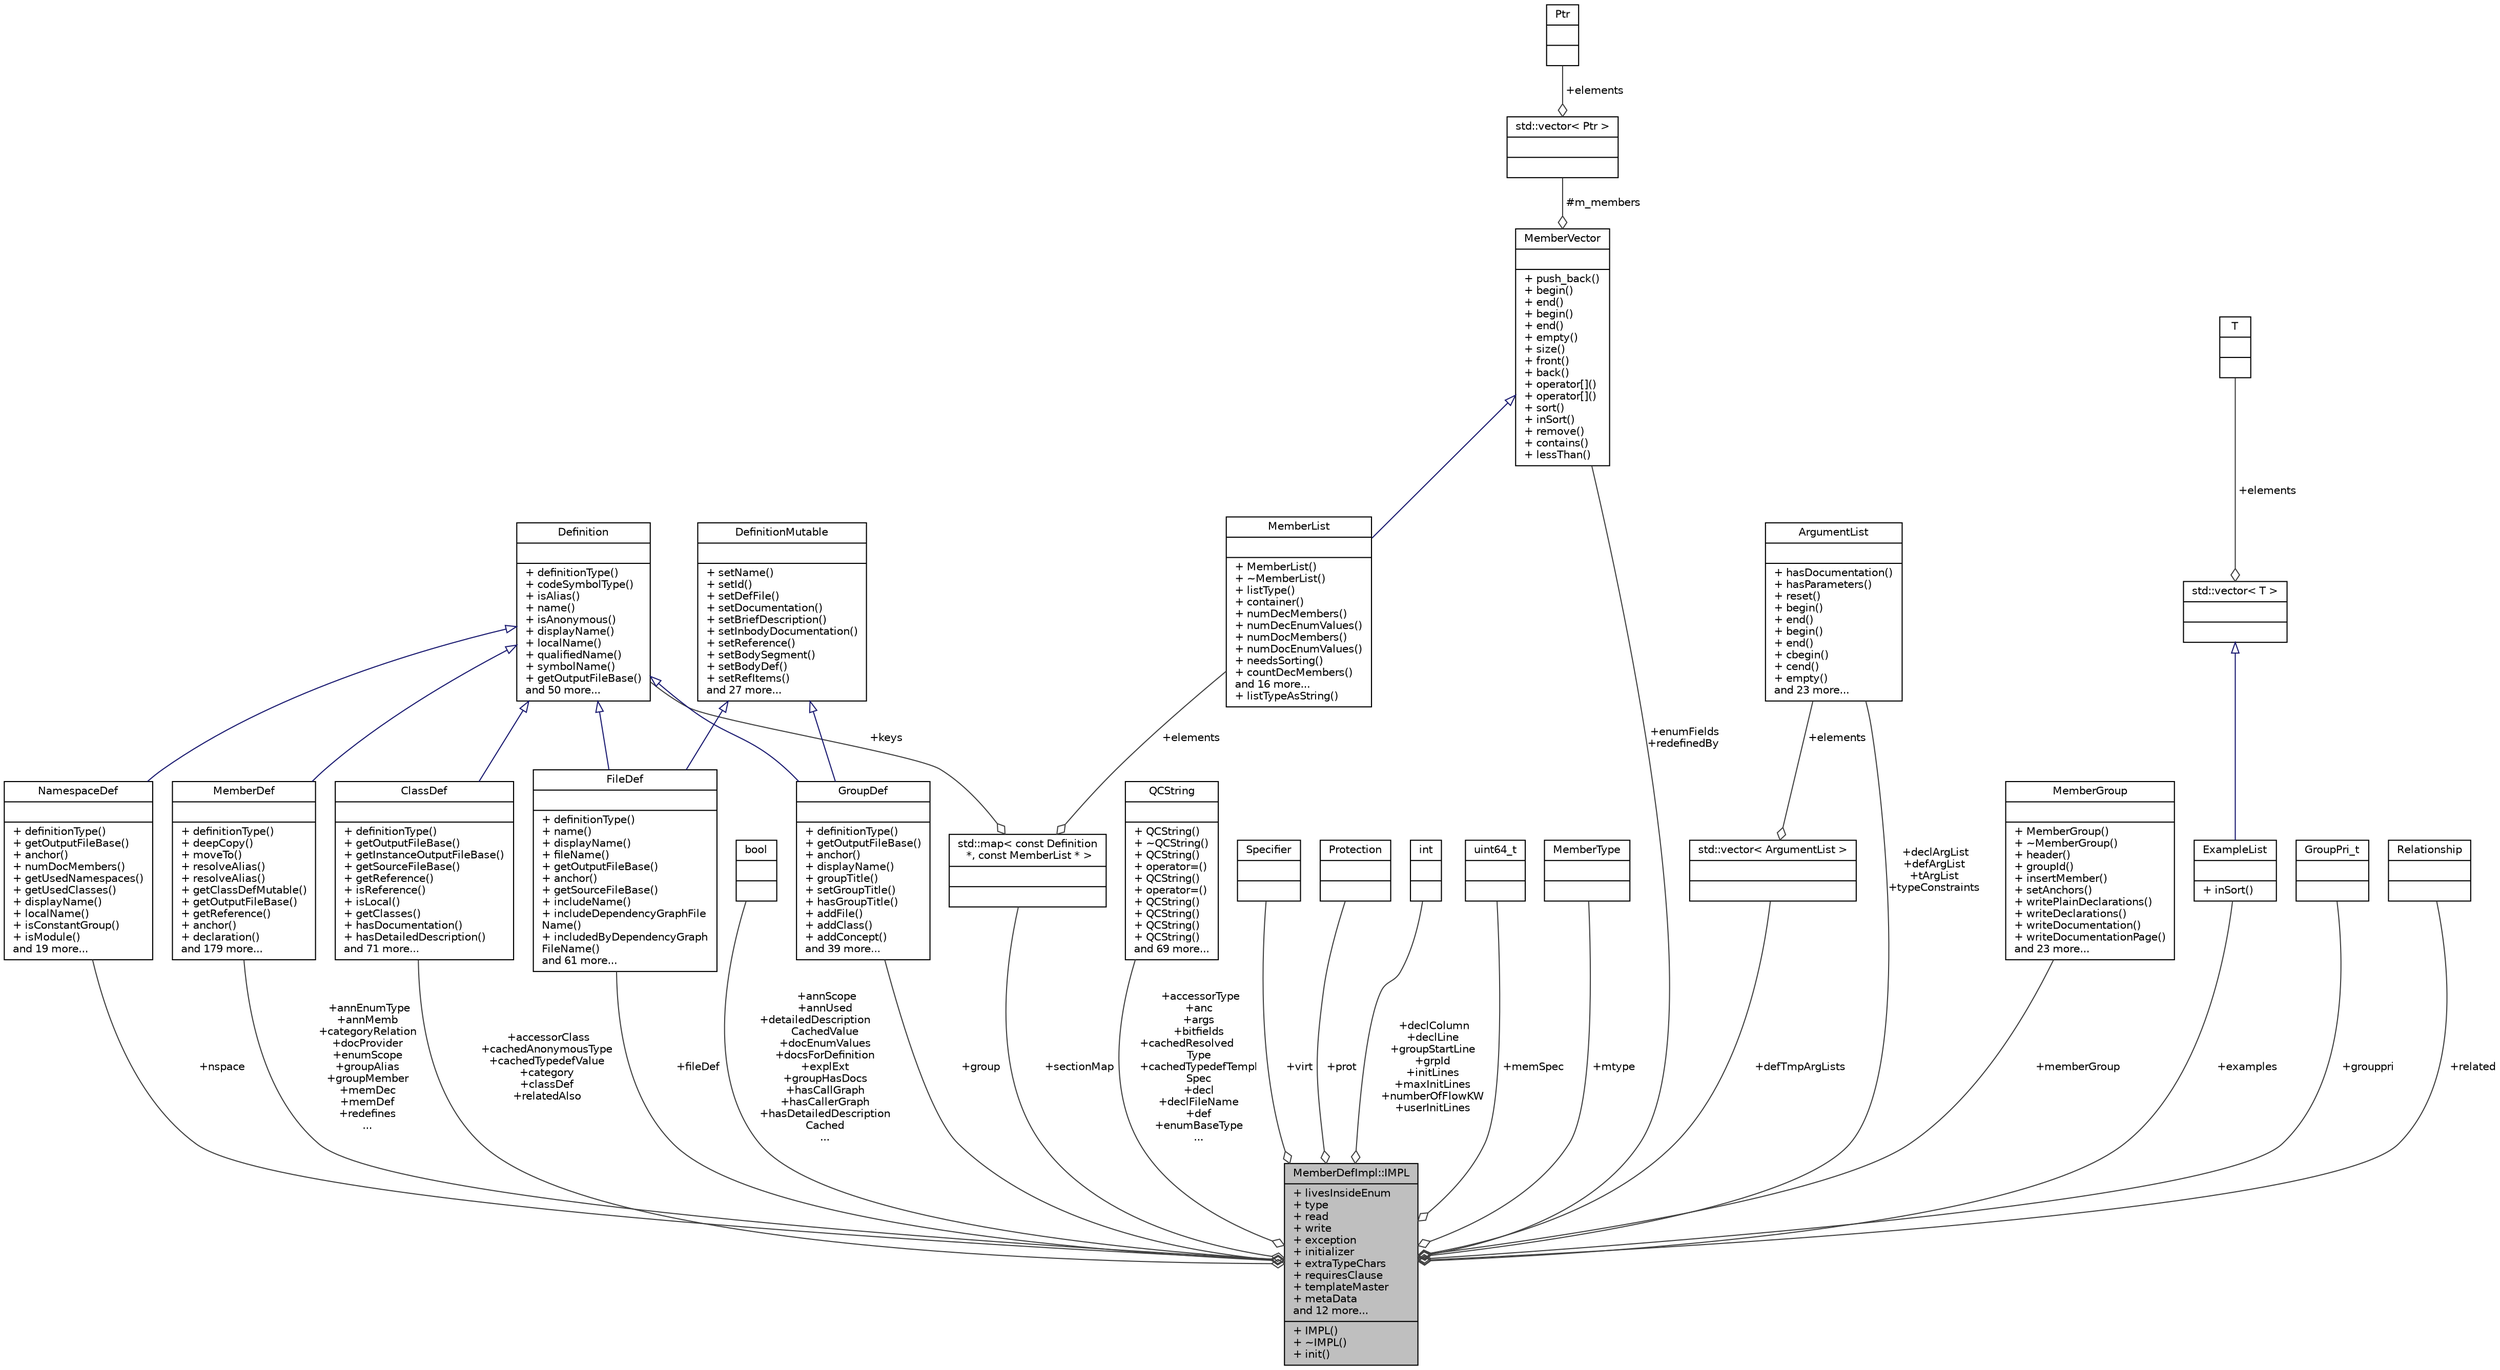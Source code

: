 digraph "MemberDefImpl::IMPL"
{
 // LATEX_PDF_SIZE
  edge [fontname="Helvetica",fontsize="10",labelfontname="Helvetica",labelfontsize="10"];
  node [fontname="Helvetica",fontsize="10",shape=record];
  Node1 [label="{MemberDefImpl::IMPL\n|+ livesInsideEnum\l+ type\l+ read\l+ write\l+ exception\l+ initializer\l+ extraTypeChars\l+ requiresClause\l+ templateMaster\l+ metaData\land 12 more...\l|+ IMPL()\l+ ~IMPL()\l+ init()\l}",height=0.2,width=0.4,color="black", fillcolor="grey75", style="filled", fontcolor="black",tooltip=" "];
  Node2 -> Node1 [color="grey25",fontsize="10",style="solid",label=" +accessorClass\n+cachedAnonymousType\n+cachedTypedefValue\n+category\n+classDef\n+relatedAlso" ,arrowhead="odiamond",fontname="Helvetica"];
  Node2 [label="{ClassDef\n||+ definitionType()\l+ getOutputFileBase()\l+ getInstanceOutputFileBase()\l+ getSourceFileBase()\l+ getReference()\l+ isReference()\l+ isLocal()\l+ getClasses()\l+ hasDocumentation()\l+ hasDetailedDescription()\land 71 more...\l}",height=0.2,width=0.4,color="black", fillcolor="white", style="filled",URL="$classClassDef.html",tooltip=" "];
  Node3 -> Node2 [dir="back",color="midnightblue",fontsize="10",style="solid",arrowtail="onormal",fontname="Helvetica"];
  Node3 [label="{Definition\n||+ definitionType()\l+ codeSymbolType()\l+ isAlias()\l+ name()\l+ isAnonymous()\l+ displayName()\l+ localName()\l+ qualifiedName()\l+ symbolName()\l+ getOutputFileBase()\land 50 more...\l}",height=0.2,width=0.4,color="black", fillcolor="white", style="filled",URL="$classDefinition.html",tooltip=" "];
  Node4 -> Node1 [color="grey25",fontsize="10",style="solid",label=" +fileDef" ,arrowhead="odiamond",fontname="Helvetica"];
  Node4 [label="{FileDef\n||+ definitionType()\l+ name()\l+ displayName()\l+ fileName()\l+ getOutputFileBase()\l+ anchor()\l+ getSourceFileBase()\l+ includeName()\l+ includeDependencyGraphFile\lName()\l+ includedByDependencyGraph\lFileName()\land 61 more...\l}",height=0.2,width=0.4,color="black", fillcolor="white", style="filled",URL="$classFileDef.html",tooltip=" "];
  Node5 -> Node4 [dir="back",color="midnightblue",fontsize="10",style="solid",arrowtail="onormal",fontname="Helvetica"];
  Node5 [label="{DefinitionMutable\n||+ setName()\l+ setId()\l+ setDefFile()\l+ setDocumentation()\l+ setBriefDescription()\l+ setInbodyDocumentation()\l+ setReference()\l+ setBodySegment()\l+ setBodyDef()\l+ setRefItems()\land 27 more...\l}",height=0.2,width=0.4,color="black", fillcolor="white", style="filled",URL="$classDefinitionMutable.html",tooltip=" "];
  Node3 -> Node4 [dir="back",color="midnightblue",fontsize="10",style="solid",arrowtail="onormal",fontname="Helvetica"];
  Node6 -> Node1 [color="grey25",fontsize="10",style="solid",label=" +nspace" ,arrowhead="odiamond",fontname="Helvetica"];
  Node6 [label="{NamespaceDef\n||+ definitionType()\l+ getOutputFileBase()\l+ anchor()\l+ numDocMembers()\l+ getUsedNamespaces()\l+ getUsedClasses()\l+ displayName()\l+ localName()\l+ isConstantGroup()\l+ isModule()\land 19 more...\l}",height=0.2,width=0.4,color="black", fillcolor="white", style="filled",URL="$classNamespaceDef.html",tooltip=" "];
  Node3 -> Node6 [dir="back",color="midnightblue",fontsize="10",style="solid",arrowtail="onormal",fontname="Helvetica"];
  Node7 -> Node1 [color="grey25",fontsize="10",style="solid",label=" +annEnumType\n+annMemb\n+categoryRelation\n+docProvider\n+enumScope\n+groupAlias\n+groupMember\n+memDec\n+memDef\n+redefines\n..." ,arrowhead="odiamond",fontname="Helvetica"];
  Node7 [label="{MemberDef\n||+ definitionType()\l+ deepCopy()\l+ moveTo()\l+ resolveAlias()\l+ resolveAlias()\l+ getClassDefMutable()\l+ getOutputFileBase()\l+ getReference()\l+ anchor()\l+ declaration()\land 179 more...\l}",height=0.2,width=0.4,color="black", fillcolor="white", style="filled",URL="$classMemberDef.html",tooltip=" "];
  Node3 -> Node7 [dir="back",color="midnightblue",fontsize="10",style="solid",arrowtail="onormal",fontname="Helvetica"];
  Node8 -> Node1 [color="grey25",fontsize="10",style="solid",label=" +annScope\n+annUsed\n+detailedDescription\lCachedValue\n+docEnumValues\n+docsForDefinition\n+explExt\n+groupHasDocs\n+hasCallGraph\n+hasCallerGraph\n+hasDetailedDescription\lCached\n..." ,arrowhead="odiamond",fontname="Helvetica"];
  Node8 [label="{bool\n||}",height=0.2,width=0.4,color="black", fillcolor="white", style="filled",tooltip=" "];
  Node9 -> Node1 [color="grey25",fontsize="10",style="solid",label=" +enumFields\n+redefinedBy" ,arrowhead="odiamond",fontname="Helvetica"];
  Node9 [label="{MemberVector\n||+ push_back()\l+ begin()\l+ end()\l+ begin()\l+ end()\l+ empty()\l+ size()\l+ front()\l+ back()\l+ operator[]()\l+ operator[]()\l+ sort()\l+ inSort()\l+ remove()\l+ contains()\l+ lessThan()\l}",height=0.2,width=0.4,color="black", fillcolor="white", style="filled",URL="$classMemberVector.html",tooltip=" "];
  Node10 -> Node9 [color="grey25",fontsize="10",style="solid",label=" #m_members" ,arrowhead="odiamond",fontname="Helvetica"];
  Node10 [label="{std::vector\< Ptr \>\n||}",height=0.2,width=0.4,color="black", fillcolor="white", style="filled",tooltip=" "];
  Node11 -> Node10 [color="grey25",fontsize="10",style="solid",label=" +elements" ,arrowhead="odiamond",fontname="Helvetica"];
  Node11 [label="{Ptr\n||}",height=0.2,width=0.4,color="black", fillcolor="white", style="filled",tooltip=" "];
  Node12 -> Node1 [color="grey25",fontsize="10",style="solid",label=" +examples" ,arrowhead="odiamond",fontname="Helvetica"];
  Node12 [label="{ExampleList\n||+ inSort()\l}",height=0.2,width=0.4,color="black", fillcolor="white", style="filled",URL="$classExampleList.html",tooltip=" "];
  Node13 -> Node12 [dir="back",color="midnightblue",fontsize="10",style="solid",arrowtail="onormal",fontname="Helvetica"];
  Node13 [label="{std::vector\< T \>\n||}",height=0.2,width=0.4,color="black", fillcolor="white", style="filled",tooltip=" "];
  Node14 -> Node13 [color="grey25",fontsize="10",style="solid",label=" +elements" ,arrowhead="odiamond",fontname="Helvetica"];
  Node14 [label="{T\n||}",height=0.2,width=0.4,color="black", fillcolor="white", style="filled",tooltip=" "];
  Node15 -> Node1 [color="grey25",fontsize="10",style="solid",label=" +accessorType\n+anc\n+args\n+bitfields\n+cachedResolved\lType\n+cachedTypedefTempl\lSpec\n+decl\n+declFileName\n+def\n+enumBaseType\n..." ,arrowhead="odiamond",fontname="Helvetica"];
  Node15 [label="{QCString\n||+ QCString()\l+ ~QCString()\l+ QCString()\l+ operator=()\l+ QCString()\l+ operator=()\l+ QCString()\l+ QCString()\l+ QCString()\l+ QCString()\land 69 more...\l}",height=0.2,width=0.4,color="black", fillcolor="white", style="filled",URL="$classQCString.html",tooltip=" "];
  Node16 -> Node1 [color="grey25",fontsize="10",style="solid",label=" +virt" ,arrowhead="odiamond",fontname="Helvetica"];
  Node16 [label="{Specifier\n||}",height=0.2,width=0.4,color="black", fillcolor="white", style="filled",tooltip=" "];
  Node17 -> Node1 [color="grey25",fontsize="10",style="solid",label=" +prot" ,arrowhead="odiamond",fontname="Helvetica"];
  Node17 [label="{Protection\n||}",height=0.2,width=0.4,color="black", fillcolor="white", style="filled",tooltip=" "];
  Node18 -> Node1 [color="grey25",fontsize="10",style="solid",label=" +declColumn\n+declLine\n+groupStartLine\n+grpId\n+initLines\n+maxInitLines\n+numberOfFlowKW\n+userInitLines" ,arrowhead="odiamond",fontname="Helvetica"];
  Node18 [label="{int\n||}",height=0.2,width=0.4,color="black", fillcolor="white", style="filled",URL="$classint.html",tooltip=" "];
  Node19 -> Node1 [color="grey25",fontsize="10",style="solid",label=" +memSpec" ,arrowhead="odiamond",fontname="Helvetica"];
  Node19 [label="{uint64_t\n||}",height=0.2,width=0.4,color="black", fillcolor="white", style="filled",tooltip=" "];
  Node20 -> Node1 [color="grey25",fontsize="10",style="solid",label=" +mtype" ,arrowhead="odiamond",fontname="Helvetica"];
  Node20 [label="{MemberType\n||}",height=0.2,width=0.4,color="black", fillcolor="white", style="filled",tooltip=" "];
  Node21 -> Node1 [color="grey25",fontsize="10",style="solid",label=" +declArgList\n+defArgList\n+tArgList\n+typeConstraints" ,arrowhead="odiamond",fontname="Helvetica"];
  Node21 [label="{ArgumentList\n||+ hasDocumentation()\l+ hasParameters()\l+ reset()\l+ begin()\l+ end()\l+ begin()\l+ end()\l+ cbegin()\l+ cend()\l+ empty()\land 23 more...\l}",height=0.2,width=0.4,color="black", fillcolor="white", style="filled",URL="$classArgumentList.html",tooltip="This class represents an function or template argument list."];
  Node22 -> Node1 [color="grey25",fontsize="10",style="solid",label=" +defTmpArgLists" ,arrowhead="odiamond",fontname="Helvetica"];
  Node22 [label="{std::vector\< ArgumentList \>\n||}",height=0.2,width=0.4,color="black", fillcolor="white", style="filled",tooltip=" "];
  Node21 -> Node22 [color="grey25",fontsize="10",style="solid",label=" +elements" ,arrowhead="odiamond",fontname="Helvetica"];
  Node23 -> Node1 [color="grey25",fontsize="10",style="solid",label=" +sectionMap" ,arrowhead="odiamond",fontname="Helvetica"];
  Node23 [label="{std::map\< const Definition\l *, const MemberList * \>\n||}",height=0.2,width=0.4,color="black", fillcolor="white", style="filled",tooltip=" "];
  Node3 -> Node23 [color="grey25",fontsize="10",style="solid",label=" +keys" ,arrowhead="odiamond",fontname="Helvetica"];
  Node24 -> Node23 [color="grey25",fontsize="10",style="solid",label=" +elements" ,arrowhead="odiamond",fontname="Helvetica"];
  Node24 [label="{MemberList\n||+ MemberList()\l+ ~MemberList()\l+ listType()\l+ container()\l+ numDecMembers()\l+ numDecEnumValues()\l+ numDocMembers()\l+ numDocEnumValues()\l+ needsSorting()\l+ countDecMembers()\land 16 more...\l+ listTypeAsString()\l}",height=0.2,width=0.4,color="black", fillcolor="white", style="filled",URL="$classMemberList.html",tooltip=" "];
  Node9 -> Node24 [dir="back",color="midnightblue",fontsize="10",style="solid",arrowtail="onormal",fontname="Helvetica"];
  Node25 -> Node1 [color="grey25",fontsize="10",style="solid",label=" +memberGroup" ,arrowhead="odiamond",fontname="Helvetica"];
  Node25 [label="{MemberGroup\n||+ MemberGroup()\l+ ~MemberGroup()\l+ header()\l+ groupId()\l+ insertMember()\l+ setAnchors()\l+ writePlainDeclarations()\l+ writeDeclarations()\l+ writeDocumentation()\l+ writeDocumentationPage()\land 23 more...\l}",height=0.2,width=0.4,color="black", fillcolor="white", style="filled",URL="$classMemberGroup.html",tooltip=" "];
  Node26 -> Node1 [color="grey25",fontsize="10",style="solid",label=" +group" ,arrowhead="odiamond",fontname="Helvetica"];
  Node26 [label="{GroupDef\n||+ definitionType()\l+ getOutputFileBase()\l+ anchor()\l+ displayName()\l+ groupTitle()\l+ setGroupTitle()\l+ hasGroupTitle()\l+ addFile()\l+ addClass()\l+ addConcept()\land 39 more...\l}",height=0.2,width=0.4,color="black", fillcolor="white", style="filled",URL="$classGroupDef.html",tooltip=" "];
  Node5 -> Node26 [dir="back",color="midnightblue",fontsize="10",style="solid",arrowtail="onormal",fontname="Helvetica"];
  Node3 -> Node26 [dir="back",color="midnightblue",fontsize="10",style="solid",arrowtail="onormal",fontname="Helvetica"];
  Node27 -> Node1 [color="grey25",fontsize="10",style="solid",label=" +grouppri" ,arrowhead="odiamond",fontname="Helvetica"];
  Node27 [label="{GroupPri_t\n||}",height=0.2,width=0.4,color="black", fillcolor="white", style="filled",tooltip=" "];
  Node28 -> Node1 [color="grey25",fontsize="10",style="solid",label=" +related" ,arrowhead="odiamond",fontname="Helvetica"];
  Node28 [label="{Relationship\n||}",height=0.2,width=0.4,color="black", fillcolor="white", style="filled",tooltip=" "];
}
